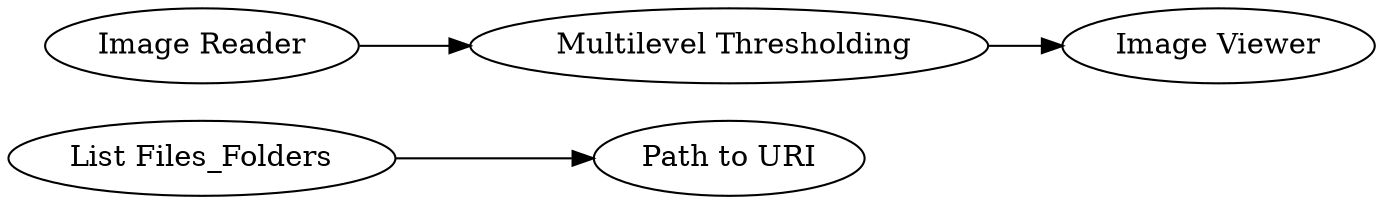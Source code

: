 digraph {
	2 -> 3
	6 -> 7
	4 -> 6
	7 [label="Image Viewer"]
	4 [label="Image Reader"]
	6 [label=" Multilevel Thresholding"]
	3 [label="Path to URI"]
	2 [label="List Files_Folders"]
	rankdir=LR
}
